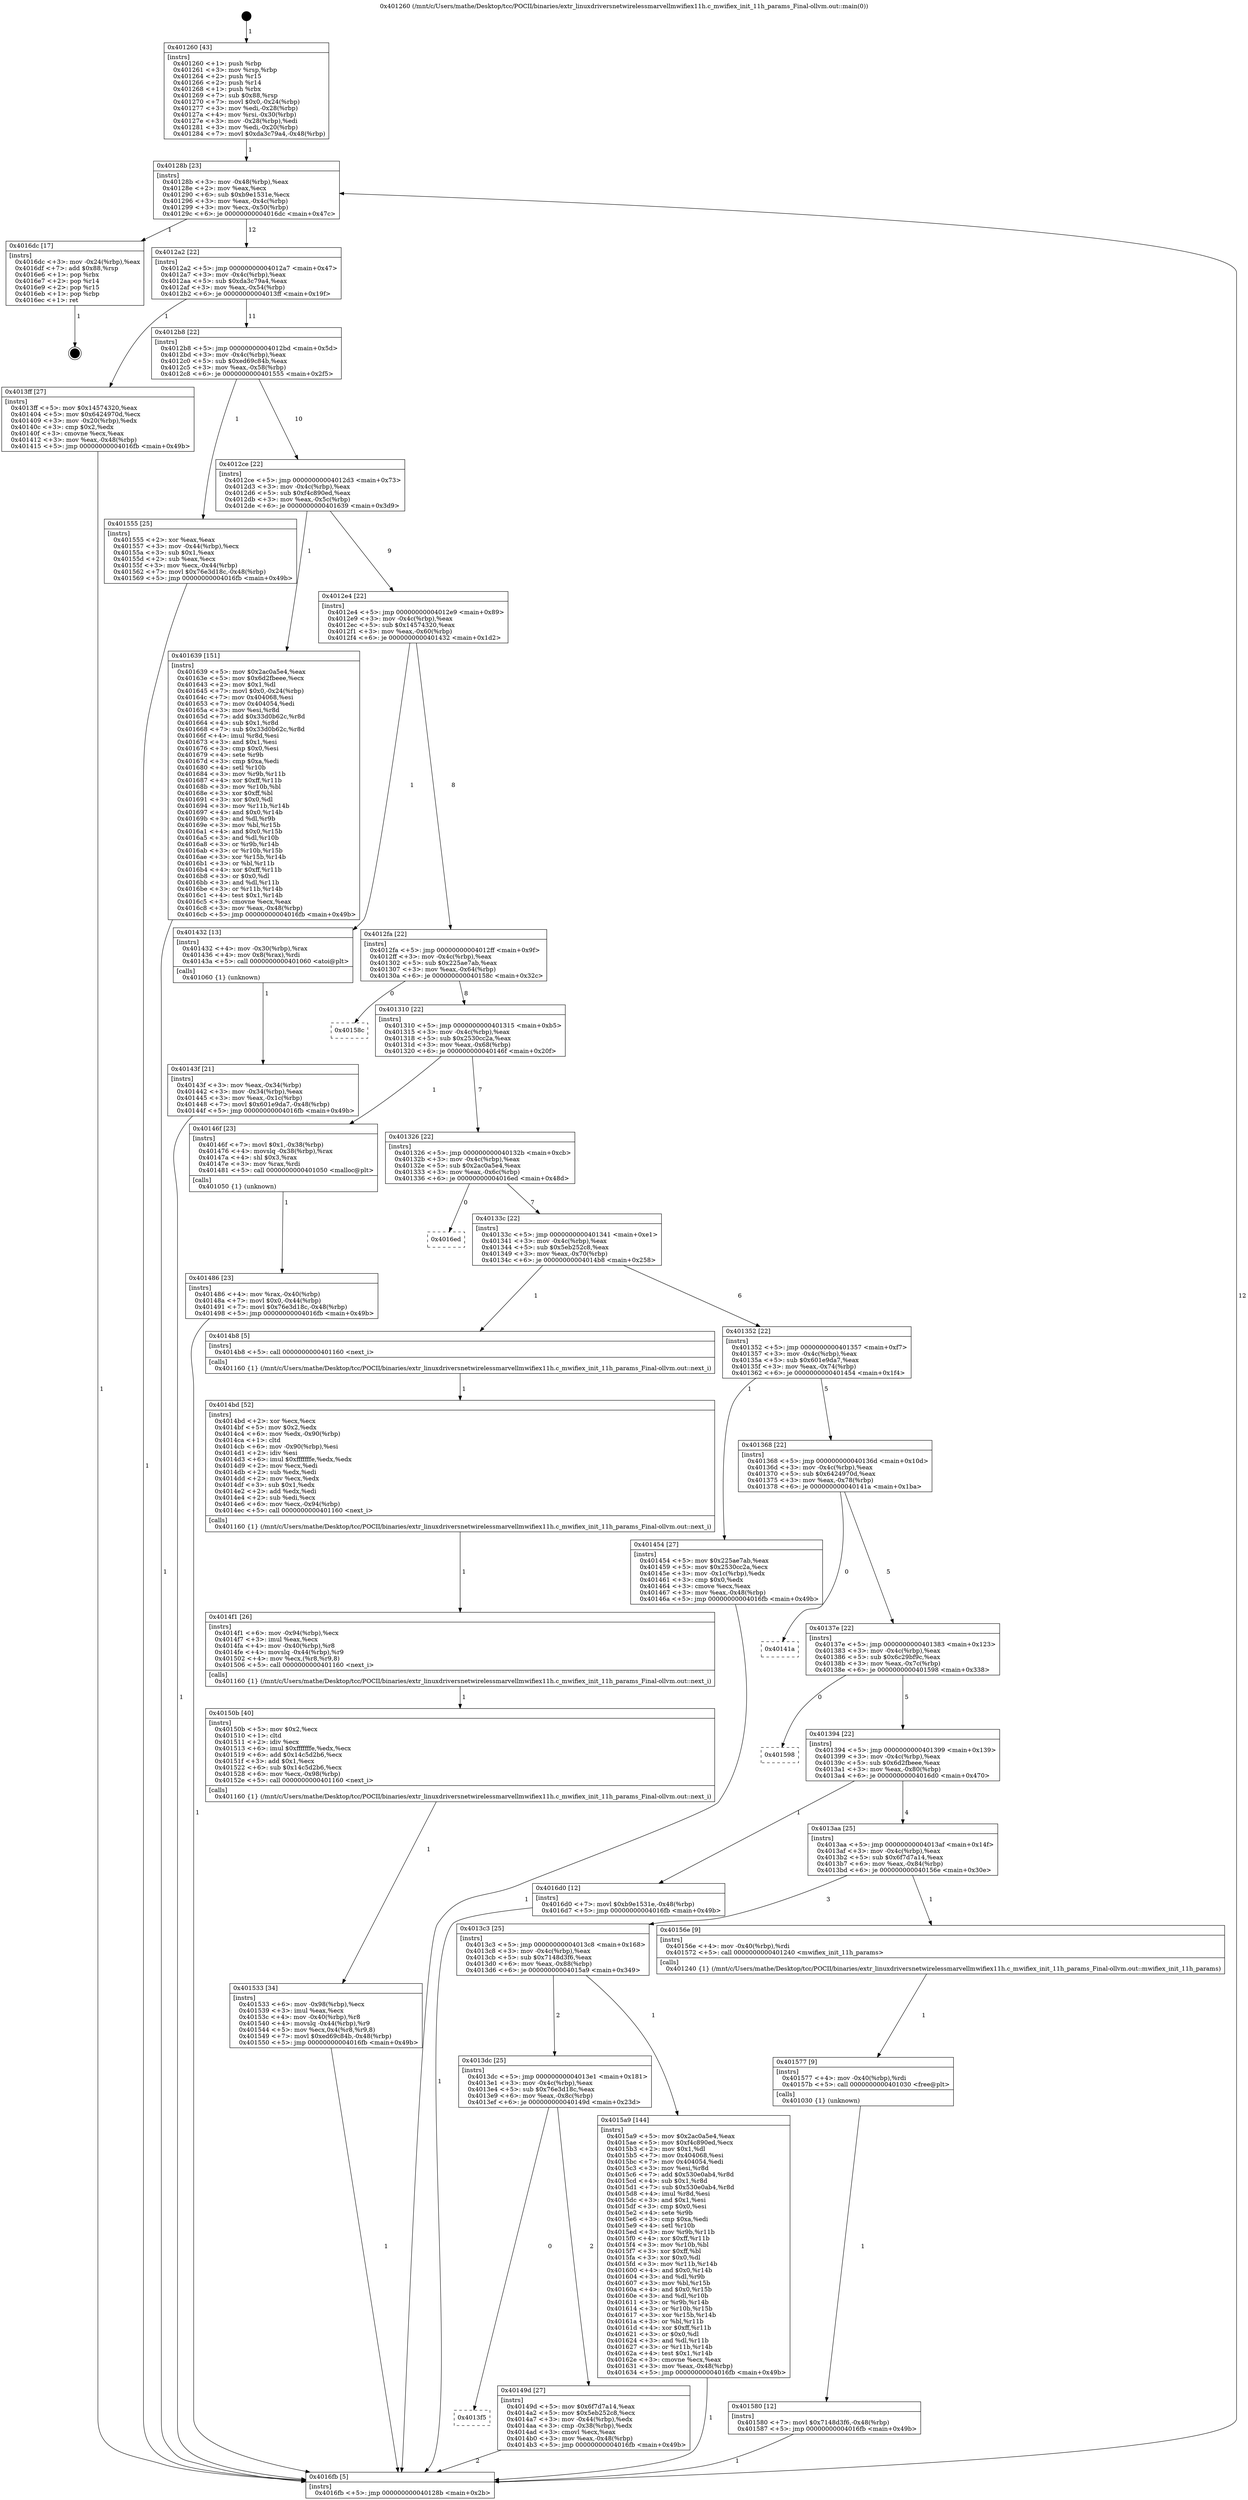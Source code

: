 digraph "0x401260" {
  label = "0x401260 (/mnt/c/Users/mathe/Desktop/tcc/POCII/binaries/extr_linuxdriversnetwirelessmarvellmwifiex11h.c_mwifiex_init_11h_params_Final-ollvm.out::main(0))"
  labelloc = "t"
  node[shape=record]

  Entry [label="",width=0.3,height=0.3,shape=circle,fillcolor=black,style=filled]
  "0x40128b" [label="{
     0x40128b [23]\l
     | [instrs]\l
     &nbsp;&nbsp;0x40128b \<+3\>: mov -0x48(%rbp),%eax\l
     &nbsp;&nbsp;0x40128e \<+2\>: mov %eax,%ecx\l
     &nbsp;&nbsp;0x401290 \<+6\>: sub $0xb9e1531e,%ecx\l
     &nbsp;&nbsp;0x401296 \<+3\>: mov %eax,-0x4c(%rbp)\l
     &nbsp;&nbsp;0x401299 \<+3\>: mov %ecx,-0x50(%rbp)\l
     &nbsp;&nbsp;0x40129c \<+6\>: je 00000000004016dc \<main+0x47c\>\l
  }"]
  "0x4016dc" [label="{
     0x4016dc [17]\l
     | [instrs]\l
     &nbsp;&nbsp;0x4016dc \<+3\>: mov -0x24(%rbp),%eax\l
     &nbsp;&nbsp;0x4016df \<+7\>: add $0x88,%rsp\l
     &nbsp;&nbsp;0x4016e6 \<+1\>: pop %rbx\l
     &nbsp;&nbsp;0x4016e7 \<+2\>: pop %r14\l
     &nbsp;&nbsp;0x4016e9 \<+2\>: pop %r15\l
     &nbsp;&nbsp;0x4016eb \<+1\>: pop %rbp\l
     &nbsp;&nbsp;0x4016ec \<+1\>: ret\l
  }"]
  "0x4012a2" [label="{
     0x4012a2 [22]\l
     | [instrs]\l
     &nbsp;&nbsp;0x4012a2 \<+5\>: jmp 00000000004012a7 \<main+0x47\>\l
     &nbsp;&nbsp;0x4012a7 \<+3\>: mov -0x4c(%rbp),%eax\l
     &nbsp;&nbsp;0x4012aa \<+5\>: sub $0xda3c79a4,%eax\l
     &nbsp;&nbsp;0x4012af \<+3\>: mov %eax,-0x54(%rbp)\l
     &nbsp;&nbsp;0x4012b2 \<+6\>: je 00000000004013ff \<main+0x19f\>\l
  }"]
  Exit [label="",width=0.3,height=0.3,shape=circle,fillcolor=black,style=filled,peripheries=2]
  "0x4013ff" [label="{
     0x4013ff [27]\l
     | [instrs]\l
     &nbsp;&nbsp;0x4013ff \<+5\>: mov $0x14574320,%eax\l
     &nbsp;&nbsp;0x401404 \<+5\>: mov $0x6424970d,%ecx\l
     &nbsp;&nbsp;0x401409 \<+3\>: mov -0x20(%rbp),%edx\l
     &nbsp;&nbsp;0x40140c \<+3\>: cmp $0x2,%edx\l
     &nbsp;&nbsp;0x40140f \<+3\>: cmovne %ecx,%eax\l
     &nbsp;&nbsp;0x401412 \<+3\>: mov %eax,-0x48(%rbp)\l
     &nbsp;&nbsp;0x401415 \<+5\>: jmp 00000000004016fb \<main+0x49b\>\l
  }"]
  "0x4012b8" [label="{
     0x4012b8 [22]\l
     | [instrs]\l
     &nbsp;&nbsp;0x4012b8 \<+5\>: jmp 00000000004012bd \<main+0x5d\>\l
     &nbsp;&nbsp;0x4012bd \<+3\>: mov -0x4c(%rbp),%eax\l
     &nbsp;&nbsp;0x4012c0 \<+5\>: sub $0xed69c84b,%eax\l
     &nbsp;&nbsp;0x4012c5 \<+3\>: mov %eax,-0x58(%rbp)\l
     &nbsp;&nbsp;0x4012c8 \<+6\>: je 0000000000401555 \<main+0x2f5\>\l
  }"]
  "0x4016fb" [label="{
     0x4016fb [5]\l
     | [instrs]\l
     &nbsp;&nbsp;0x4016fb \<+5\>: jmp 000000000040128b \<main+0x2b\>\l
  }"]
  "0x401260" [label="{
     0x401260 [43]\l
     | [instrs]\l
     &nbsp;&nbsp;0x401260 \<+1\>: push %rbp\l
     &nbsp;&nbsp;0x401261 \<+3\>: mov %rsp,%rbp\l
     &nbsp;&nbsp;0x401264 \<+2\>: push %r15\l
     &nbsp;&nbsp;0x401266 \<+2\>: push %r14\l
     &nbsp;&nbsp;0x401268 \<+1\>: push %rbx\l
     &nbsp;&nbsp;0x401269 \<+7\>: sub $0x88,%rsp\l
     &nbsp;&nbsp;0x401270 \<+7\>: movl $0x0,-0x24(%rbp)\l
     &nbsp;&nbsp;0x401277 \<+3\>: mov %edi,-0x28(%rbp)\l
     &nbsp;&nbsp;0x40127a \<+4\>: mov %rsi,-0x30(%rbp)\l
     &nbsp;&nbsp;0x40127e \<+3\>: mov -0x28(%rbp),%edi\l
     &nbsp;&nbsp;0x401281 \<+3\>: mov %edi,-0x20(%rbp)\l
     &nbsp;&nbsp;0x401284 \<+7\>: movl $0xda3c79a4,-0x48(%rbp)\l
  }"]
  "0x401580" [label="{
     0x401580 [12]\l
     | [instrs]\l
     &nbsp;&nbsp;0x401580 \<+7\>: movl $0x7148d3f6,-0x48(%rbp)\l
     &nbsp;&nbsp;0x401587 \<+5\>: jmp 00000000004016fb \<main+0x49b\>\l
  }"]
  "0x401555" [label="{
     0x401555 [25]\l
     | [instrs]\l
     &nbsp;&nbsp;0x401555 \<+2\>: xor %eax,%eax\l
     &nbsp;&nbsp;0x401557 \<+3\>: mov -0x44(%rbp),%ecx\l
     &nbsp;&nbsp;0x40155a \<+3\>: sub $0x1,%eax\l
     &nbsp;&nbsp;0x40155d \<+2\>: sub %eax,%ecx\l
     &nbsp;&nbsp;0x40155f \<+3\>: mov %ecx,-0x44(%rbp)\l
     &nbsp;&nbsp;0x401562 \<+7\>: movl $0x76e3d18c,-0x48(%rbp)\l
     &nbsp;&nbsp;0x401569 \<+5\>: jmp 00000000004016fb \<main+0x49b\>\l
  }"]
  "0x4012ce" [label="{
     0x4012ce [22]\l
     | [instrs]\l
     &nbsp;&nbsp;0x4012ce \<+5\>: jmp 00000000004012d3 \<main+0x73\>\l
     &nbsp;&nbsp;0x4012d3 \<+3\>: mov -0x4c(%rbp),%eax\l
     &nbsp;&nbsp;0x4012d6 \<+5\>: sub $0xf4c890ed,%eax\l
     &nbsp;&nbsp;0x4012db \<+3\>: mov %eax,-0x5c(%rbp)\l
     &nbsp;&nbsp;0x4012de \<+6\>: je 0000000000401639 \<main+0x3d9\>\l
  }"]
  "0x401577" [label="{
     0x401577 [9]\l
     | [instrs]\l
     &nbsp;&nbsp;0x401577 \<+4\>: mov -0x40(%rbp),%rdi\l
     &nbsp;&nbsp;0x40157b \<+5\>: call 0000000000401030 \<free@plt\>\l
     | [calls]\l
     &nbsp;&nbsp;0x401030 \{1\} (unknown)\l
  }"]
  "0x401639" [label="{
     0x401639 [151]\l
     | [instrs]\l
     &nbsp;&nbsp;0x401639 \<+5\>: mov $0x2ac0a5e4,%eax\l
     &nbsp;&nbsp;0x40163e \<+5\>: mov $0x6d2fbeee,%ecx\l
     &nbsp;&nbsp;0x401643 \<+2\>: mov $0x1,%dl\l
     &nbsp;&nbsp;0x401645 \<+7\>: movl $0x0,-0x24(%rbp)\l
     &nbsp;&nbsp;0x40164c \<+7\>: mov 0x404068,%esi\l
     &nbsp;&nbsp;0x401653 \<+7\>: mov 0x404054,%edi\l
     &nbsp;&nbsp;0x40165a \<+3\>: mov %esi,%r8d\l
     &nbsp;&nbsp;0x40165d \<+7\>: add $0x33d0b62c,%r8d\l
     &nbsp;&nbsp;0x401664 \<+4\>: sub $0x1,%r8d\l
     &nbsp;&nbsp;0x401668 \<+7\>: sub $0x33d0b62c,%r8d\l
     &nbsp;&nbsp;0x40166f \<+4\>: imul %r8d,%esi\l
     &nbsp;&nbsp;0x401673 \<+3\>: and $0x1,%esi\l
     &nbsp;&nbsp;0x401676 \<+3\>: cmp $0x0,%esi\l
     &nbsp;&nbsp;0x401679 \<+4\>: sete %r9b\l
     &nbsp;&nbsp;0x40167d \<+3\>: cmp $0xa,%edi\l
     &nbsp;&nbsp;0x401680 \<+4\>: setl %r10b\l
     &nbsp;&nbsp;0x401684 \<+3\>: mov %r9b,%r11b\l
     &nbsp;&nbsp;0x401687 \<+4\>: xor $0xff,%r11b\l
     &nbsp;&nbsp;0x40168b \<+3\>: mov %r10b,%bl\l
     &nbsp;&nbsp;0x40168e \<+3\>: xor $0xff,%bl\l
     &nbsp;&nbsp;0x401691 \<+3\>: xor $0x0,%dl\l
     &nbsp;&nbsp;0x401694 \<+3\>: mov %r11b,%r14b\l
     &nbsp;&nbsp;0x401697 \<+4\>: and $0x0,%r14b\l
     &nbsp;&nbsp;0x40169b \<+3\>: and %dl,%r9b\l
     &nbsp;&nbsp;0x40169e \<+3\>: mov %bl,%r15b\l
     &nbsp;&nbsp;0x4016a1 \<+4\>: and $0x0,%r15b\l
     &nbsp;&nbsp;0x4016a5 \<+3\>: and %dl,%r10b\l
     &nbsp;&nbsp;0x4016a8 \<+3\>: or %r9b,%r14b\l
     &nbsp;&nbsp;0x4016ab \<+3\>: or %r10b,%r15b\l
     &nbsp;&nbsp;0x4016ae \<+3\>: xor %r15b,%r14b\l
     &nbsp;&nbsp;0x4016b1 \<+3\>: or %bl,%r11b\l
     &nbsp;&nbsp;0x4016b4 \<+4\>: xor $0xff,%r11b\l
     &nbsp;&nbsp;0x4016b8 \<+3\>: or $0x0,%dl\l
     &nbsp;&nbsp;0x4016bb \<+3\>: and %dl,%r11b\l
     &nbsp;&nbsp;0x4016be \<+3\>: or %r11b,%r14b\l
     &nbsp;&nbsp;0x4016c1 \<+4\>: test $0x1,%r14b\l
     &nbsp;&nbsp;0x4016c5 \<+3\>: cmovne %ecx,%eax\l
     &nbsp;&nbsp;0x4016c8 \<+3\>: mov %eax,-0x48(%rbp)\l
     &nbsp;&nbsp;0x4016cb \<+5\>: jmp 00000000004016fb \<main+0x49b\>\l
  }"]
  "0x4012e4" [label="{
     0x4012e4 [22]\l
     | [instrs]\l
     &nbsp;&nbsp;0x4012e4 \<+5\>: jmp 00000000004012e9 \<main+0x89\>\l
     &nbsp;&nbsp;0x4012e9 \<+3\>: mov -0x4c(%rbp),%eax\l
     &nbsp;&nbsp;0x4012ec \<+5\>: sub $0x14574320,%eax\l
     &nbsp;&nbsp;0x4012f1 \<+3\>: mov %eax,-0x60(%rbp)\l
     &nbsp;&nbsp;0x4012f4 \<+6\>: je 0000000000401432 \<main+0x1d2\>\l
  }"]
  "0x401533" [label="{
     0x401533 [34]\l
     | [instrs]\l
     &nbsp;&nbsp;0x401533 \<+6\>: mov -0x98(%rbp),%ecx\l
     &nbsp;&nbsp;0x401539 \<+3\>: imul %eax,%ecx\l
     &nbsp;&nbsp;0x40153c \<+4\>: mov -0x40(%rbp),%r8\l
     &nbsp;&nbsp;0x401540 \<+4\>: movslq -0x44(%rbp),%r9\l
     &nbsp;&nbsp;0x401544 \<+5\>: mov %ecx,0x4(%r8,%r9,8)\l
     &nbsp;&nbsp;0x401549 \<+7\>: movl $0xed69c84b,-0x48(%rbp)\l
     &nbsp;&nbsp;0x401550 \<+5\>: jmp 00000000004016fb \<main+0x49b\>\l
  }"]
  "0x401432" [label="{
     0x401432 [13]\l
     | [instrs]\l
     &nbsp;&nbsp;0x401432 \<+4\>: mov -0x30(%rbp),%rax\l
     &nbsp;&nbsp;0x401436 \<+4\>: mov 0x8(%rax),%rdi\l
     &nbsp;&nbsp;0x40143a \<+5\>: call 0000000000401060 \<atoi@plt\>\l
     | [calls]\l
     &nbsp;&nbsp;0x401060 \{1\} (unknown)\l
  }"]
  "0x4012fa" [label="{
     0x4012fa [22]\l
     | [instrs]\l
     &nbsp;&nbsp;0x4012fa \<+5\>: jmp 00000000004012ff \<main+0x9f\>\l
     &nbsp;&nbsp;0x4012ff \<+3\>: mov -0x4c(%rbp),%eax\l
     &nbsp;&nbsp;0x401302 \<+5\>: sub $0x225ae7ab,%eax\l
     &nbsp;&nbsp;0x401307 \<+3\>: mov %eax,-0x64(%rbp)\l
     &nbsp;&nbsp;0x40130a \<+6\>: je 000000000040158c \<main+0x32c\>\l
  }"]
  "0x40143f" [label="{
     0x40143f [21]\l
     | [instrs]\l
     &nbsp;&nbsp;0x40143f \<+3\>: mov %eax,-0x34(%rbp)\l
     &nbsp;&nbsp;0x401442 \<+3\>: mov -0x34(%rbp),%eax\l
     &nbsp;&nbsp;0x401445 \<+3\>: mov %eax,-0x1c(%rbp)\l
     &nbsp;&nbsp;0x401448 \<+7\>: movl $0x601e9da7,-0x48(%rbp)\l
     &nbsp;&nbsp;0x40144f \<+5\>: jmp 00000000004016fb \<main+0x49b\>\l
  }"]
  "0x40150b" [label="{
     0x40150b [40]\l
     | [instrs]\l
     &nbsp;&nbsp;0x40150b \<+5\>: mov $0x2,%ecx\l
     &nbsp;&nbsp;0x401510 \<+1\>: cltd\l
     &nbsp;&nbsp;0x401511 \<+2\>: idiv %ecx\l
     &nbsp;&nbsp;0x401513 \<+6\>: imul $0xfffffffe,%edx,%ecx\l
     &nbsp;&nbsp;0x401519 \<+6\>: add $0x14c5d2b6,%ecx\l
     &nbsp;&nbsp;0x40151f \<+3\>: add $0x1,%ecx\l
     &nbsp;&nbsp;0x401522 \<+6\>: sub $0x14c5d2b6,%ecx\l
     &nbsp;&nbsp;0x401528 \<+6\>: mov %ecx,-0x98(%rbp)\l
     &nbsp;&nbsp;0x40152e \<+5\>: call 0000000000401160 \<next_i\>\l
     | [calls]\l
     &nbsp;&nbsp;0x401160 \{1\} (/mnt/c/Users/mathe/Desktop/tcc/POCII/binaries/extr_linuxdriversnetwirelessmarvellmwifiex11h.c_mwifiex_init_11h_params_Final-ollvm.out::next_i)\l
  }"]
  "0x40158c" [label="{
     0x40158c\l
  }", style=dashed]
  "0x401310" [label="{
     0x401310 [22]\l
     | [instrs]\l
     &nbsp;&nbsp;0x401310 \<+5\>: jmp 0000000000401315 \<main+0xb5\>\l
     &nbsp;&nbsp;0x401315 \<+3\>: mov -0x4c(%rbp),%eax\l
     &nbsp;&nbsp;0x401318 \<+5\>: sub $0x2530cc2a,%eax\l
     &nbsp;&nbsp;0x40131d \<+3\>: mov %eax,-0x68(%rbp)\l
     &nbsp;&nbsp;0x401320 \<+6\>: je 000000000040146f \<main+0x20f\>\l
  }"]
  "0x4014f1" [label="{
     0x4014f1 [26]\l
     | [instrs]\l
     &nbsp;&nbsp;0x4014f1 \<+6\>: mov -0x94(%rbp),%ecx\l
     &nbsp;&nbsp;0x4014f7 \<+3\>: imul %eax,%ecx\l
     &nbsp;&nbsp;0x4014fa \<+4\>: mov -0x40(%rbp),%r8\l
     &nbsp;&nbsp;0x4014fe \<+4\>: movslq -0x44(%rbp),%r9\l
     &nbsp;&nbsp;0x401502 \<+4\>: mov %ecx,(%r8,%r9,8)\l
     &nbsp;&nbsp;0x401506 \<+5\>: call 0000000000401160 \<next_i\>\l
     | [calls]\l
     &nbsp;&nbsp;0x401160 \{1\} (/mnt/c/Users/mathe/Desktop/tcc/POCII/binaries/extr_linuxdriversnetwirelessmarvellmwifiex11h.c_mwifiex_init_11h_params_Final-ollvm.out::next_i)\l
  }"]
  "0x40146f" [label="{
     0x40146f [23]\l
     | [instrs]\l
     &nbsp;&nbsp;0x40146f \<+7\>: movl $0x1,-0x38(%rbp)\l
     &nbsp;&nbsp;0x401476 \<+4\>: movslq -0x38(%rbp),%rax\l
     &nbsp;&nbsp;0x40147a \<+4\>: shl $0x3,%rax\l
     &nbsp;&nbsp;0x40147e \<+3\>: mov %rax,%rdi\l
     &nbsp;&nbsp;0x401481 \<+5\>: call 0000000000401050 \<malloc@plt\>\l
     | [calls]\l
     &nbsp;&nbsp;0x401050 \{1\} (unknown)\l
  }"]
  "0x401326" [label="{
     0x401326 [22]\l
     | [instrs]\l
     &nbsp;&nbsp;0x401326 \<+5\>: jmp 000000000040132b \<main+0xcb\>\l
     &nbsp;&nbsp;0x40132b \<+3\>: mov -0x4c(%rbp),%eax\l
     &nbsp;&nbsp;0x40132e \<+5\>: sub $0x2ac0a5e4,%eax\l
     &nbsp;&nbsp;0x401333 \<+3\>: mov %eax,-0x6c(%rbp)\l
     &nbsp;&nbsp;0x401336 \<+6\>: je 00000000004016ed \<main+0x48d\>\l
  }"]
  "0x4014bd" [label="{
     0x4014bd [52]\l
     | [instrs]\l
     &nbsp;&nbsp;0x4014bd \<+2\>: xor %ecx,%ecx\l
     &nbsp;&nbsp;0x4014bf \<+5\>: mov $0x2,%edx\l
     &nbsp;&nbsp;0x4014c4 \<+6\>: mov %edx,-0x90(%rbp)\l
     &nbsp;&nbsp;0x4014ca \<+1\>: cltd\l
     &nbsp;&nbsp;0x4014cb \<+6\>: mov -0x90(%rbp),%esi\l
     &nbsp;&nbsp;0x4014d1 \<+2\>: idiv %esi\l
     &nbsp;&nbsp;0x4014d3 \<+6\>: imul $0xfffffffe,%edx,%edx\l
     &nbsp;&nbsp;0x4014d9 \<+2\>: mov %ecx,%edi\l
     &nbsp;&nbsp;0x4014db \<+2\>: sub %edx,%edi\l
     &nbsp;&nbsp;0x4014dd \<+2\>: mov %ecx,%edx\l
     &nbsp;&nbsp;0x4014df \<+3\>: sub $0x1,%edx\l
     &nbsp;&nbsp;0x4014e2 \<+2\>: add %edx,%edi\l
     &nbsp;&nbsp;0x4014e4 \<+2\>: sub %edi,%ecx\l
     &nbsp;&nbsp;0x4014e6 \<+6\>: mov %ecx,-0x94(%rbp)\l
     &nbsp;&nbsp;0x4014ec \<+5\>: call 0000000000401160 \<next_i\>\l
     | [calls]\l
     &nbsp;&nbsp;0x401160 \{1\} (/mnt/c/Users/mathe/Desktop/tcc/POCII/binaries/extr_linuxdriversnetwirelessmarvellmwifiex11h.c_mwifiex_init_11h_params_Final-ollvm.out::next_i)\l
  }"]
  "0x4016ed" [label="{
     0x4016ed\l
  }", style=dashed]
  "0x40133c" [label="{
     0x40133c [22]\l
     | [instrs]\l
     &nbsp;&nbsp;0x40133c \<+5\>: jmp 0000000000401341 \<main+0xe1\>\l
     &nbsp;&nbsp;0x401341 \<+3\>: mov -0x4c(%rbp),%eax\l
     &nbsp;&nbsp;0x401344 \<+5\>: sub $0x5eb252c8,%eax\l
     &nbsp;&nbsp;0x401349 \<+3\>: mov %eax,-0x70(%rbp)\l
     &nbsp;&nbsp;0x40134c \<+6\>: je 00000000004014b8 \<main+0x258\>\l
  }"]
  "0x4013f5" [label="{
     0x4013f5\l
  }", style=dashed]
  "0x4014b8" [label="{
     0x4014b8 [5]\l
     | [instrs]\l
     &nbsp;&nbsp;0x4014b8 \<+5\>: call 0000000000401160 \<next_i\>\l
     | [calls]\l
     &nbsp;&nbsp;0x401160 \{1\} (/mnt/c/Users/mathe/Desktop/tcc/POCII/binaries/extr_linuxdriversnetwirelessmarvellmwifiex11h.c_mwifiex_init_11h_params_Final-ollvm.out::next_i)\l
  }"]
  "0x401352" [label="{
     0x401352 [22]\l
     | [instrs]\l
     &nbsp;&nbsp;0x401352 \<+5\>: jmp 0000000000401357 \<main+0xf7\>\l
     &nbsp;&nbsp;0x401357 \<+3\>: mov -0x4c(%rbp),%eax\l
     &nbsp;&nbsp;0x40135a \<+5\>: sub $0x601e9da7,%eax\l
     &nbsp;&nbsp;0x40135f \<+3\>: mov %eax,-0x74(%rbp)\l
     &nbsp;&nbsp;0x401362 \<+6\>: je 0000000000401454 \<main+0x1f4\>\l
  }"]
  "0x40149d" [label="{
     0x40149d [27]\l
     | [instrs]\l
     &nbsp;&nbsp;0x40149d \<+5\>: mov $0x6f7d7a14,%eax\l
     &nbsp;&nbsp;0x4014a2 \<+5\>: mov $0x5eb252c8,%ecx\l
     &nbsp;&nbsp;0x4014a7 \<+3\>: mov -0x44(%rbp),%edx\l
     &nbsp;&nbsp;0x4014aa \<+3\>: cmp -0x38(%rbp),%edx\l
     &nbsp;&nbsp;0x4014ad \<+3\>: cmovl %ecx,%eax\l
     &nbsp;&nbsp;0x4014b0 \<+3\>: mov %eax,-0x48(%rbp)\l
     &nbsp;&nbsp;0x4014b3 \<+5\>: jmp 00000000004016fb \<main+0x49b\>\l
  }"]
  "0x401454" [label="{
     0x401454 [27]\l
     | [instrs]\l
     &nbsp;&nbsp;0x401454 \<+5\>: mov $0x225ae7ab,%eax\l
     &nbsp;&nbsp;0x401459 \<+5\>: mov $0x2530cc2a,%ecx\l
     &nbsp;&nbsp;0x40145e \<+3\>: mov -0x1c(%rbp),%edx\l
     &nbsp;&nbsp;0x401461 \<+3\>: cmp $0x0,%edx\l
     &nbsp;&nbsp;0x401464 \<+3\>: cmove %ecx,%eax\l
     &nbsp;&nbsp;0x401467 \<+3\>: mov %eax,-0x48(%rbp)\l
     &nbsp;&nbsp;0x40146a \<+5\>: jmp 00000000004016fb \<main+0x49b\>\l
  }"]
  "0x401368" [label="{
     0x401368 [22]\l
     | [instrs]\l
     &nbsp;&nbsp;0x401368 \<+5\>: jmp 000000000040136d \<main+0x10d\>\l
     &nbsp;&nbsp;0x40136d \<+3\>: mov -0x4c(%rbp),%eax\l
     &nbsp;&nbsp;0x401370 \<+5\>: sub $0x6424970d,%eax\l
     &nbsp;&nbsp;0x401375 \<+3\>: mov %eax,-0x78(%rbp)\l
     &nbsp;&nbsp;0x401378 \<+6\>: je 000000000040141a \<main+0x1ba\>\l
  }"]
  "0x401486" [label="{
     0x401486 [23]\l
     | [instrs]\l
     &nbsp;&nbsp;0x401486 \<+4\>: mov %rax,-0x40(%rbp)\l
     &nbsp;&nbsp;0x40148a \<+7\>: movl $0x0,-0x44(%rbp)\l
     &nbsp;&nbsp;0x401491 \<+7\>: movl $0x76e3d18c,-0x48(%rbp)\l
     &nbsp;&nbsp;0x401498 \<+5\>: jmp 00000000004016fb \<main+0x49b\>\l
  }"]
  "0x4013dc" [label="{
     0x4013dc [25]\l
     | [instrs]\l
     &nbsp;&nbsp;0x4013dc \<+5\>: jmp 00000000004013e1 \<main+0x181\>\l
     &nbsp;&nbsp;0x4013e1 \<+3\>: mov -0x4c(%rbp),%eax\l
     &nbsp;&nbsp;0x4013e4 \<+5\>: sub $0x76e3d18c,%eax\l
     &nbsp;&nbsp;0x4013e9 \<+6\>: mov %eax,-0x8c(%rbp)\l
     &nbsp;&nbsp;0x4013ef \<+6\>: je 000000000040149d \<main+0x23d\>\l
  }"]
  "0x40141a" [label="{
     0x40141a\l
  }", style=dashed]
  "0x40137e" [label="{
     0x40137e [22]\l
     | [instrs]\l
     &nbsp;&nbsp;0x40137e \<+5\>: jmp 0000000000401383 \<main+0x123\>\l
     &nbsp;&nbsp;0x401383 \<+3\>: mov -0x4c(%rbp),%eax\l
     &nbsp;&nbsp;0x401386 \<+5\>: sub $0x6c29bf9c,%eax\l
     &nbsp;&nbsp;0x40138b \<+3\>: mov %eax,-0x7c(%rbp)\l
     &nbsp;&nbsp;0x40138e \<+6\>: je 0000000000401598 \<main+0x338\>\l
  }"]
  "0x4015a9" [label="{
     0x4015a9 [144]\l
     | [instrs]\l
     &nbsp;&nbsp;0x4015a9 \<+5\>: mov $0x2ac0a5e4,%eax\l
     &nbsp;&nbsp;0x4015ae \<+5\>: mov $0xf4c890ed,%ecx\l
     &nbsp;&nbsp;0x4015b3 \<+2\>: mov $0x1,%dl\l
     &nbsp;&nbsp;0x4015b5 \<+7\>: mov 0x404068,%esi\l
     &nbsp;&nbsp;0x4015bc \<+7\>: mov 0x404054,%edi\l
     &nbsp;&nbsp;0x4015c3 \<+3\>: mov %esi,%r8d\l
     &nbsp;&nbsp;0x4015c6 \<+7\>: add $0x530e0ab4,%r8d\l
     &nbsp;&nbsp;0x4015cd \<+4\>: sub $0x1,%r8d\l
     &nbsp;&nbsp;0x4015d1 \<+7\>: sub $0x530e0ab4,%r8d\l
     &nbsp;&nbsp;0x4015d8 \<+4\>: imul %r8d,%esi\l
     &nbsp;&nbsp;0x4015dc \<+3\>: and $0x1,%esi\l
     &nbsp;&nbsp;0x4015df \<+3\>: cmp $0x0,%esi\l
     &nbsp;&nbsp;0x4015e2 \<+4\>: sete %r9b\l
     &nbsp;&nbsp;0x4015e6 \<+3\>: cmp $0xa,%edi\l
     &nbsp;&nbsp;0x4015e9 \<+4\>: setl %r10b\l
     &nbsp;&nbsp;0x4015ed \<+3\>: mov %r9b,%r11b\l
     &nbsp;&nbsp;0x4015f0 \<+4\>: xor $0xff,%r11b\l
     &nbsp;&nbsp;0x4015f4 \<+3\>: mov %r10b,%bl\l
     &nbsp;&nbsp;0x4015f7 \<+3\>: xor $0xff,%bl\l
     &nbsp;&nbsp;0x4015fa \<+3\>: xor $0x0,%dl\l
     &nbsp;&nbsp;0x4015fd \<+3\>: mov %r11b,%r14b\l
     &nbsp;&nbsp;0x401600 \<+4\>: and $0x0,%r14b\l
     &nbsp;&nbsp;0x401604 \<+3\>: and %dl,%r9b\l
     &nbsp;&nbsp;0x401607 \<+3\>: mov %bl,%r15b\l
     &nbsp;&nbsp;0x40160a \<+4\>: and $0x0,%r15b\l
     &nbsp;&nbsp;0x40160e \<+3\>: and %dl,%r10b\l
     &nbsp;&nbsp;0x401611 \<+3\>: or %r9b,%r14b\l
     &nbsp;&nbsp;0x401614 \<+3\>: or %r10b,%r15b\l
     &nbsp;&nbsp;0x401617 \<+3\>: xor %r15b,%r14b\l
     &nbsp;&nbsp;0x40161a \<+3\>: or %bl,%r11b\l
     &nbsp;&nbsp;0x40161d \<+4\>: xor $0xff,%r11b\l
     &nbsp;&nbsp;0x401621 \<+3\>: or $0x0,%dl\l
     &nbsp;&nbsp;0x401624 \<+3\>: and %dl,%r11b\l
     &nbsp;&nbsp;0x401627 \<+3\>: or %r11b,%r14b\l
     &nbsp;&nbsp;0x40162a \<+4\>: test $0x1,%r14b\l
     &nbsp;&nbsp;0x40162e \<+3\>: cmovne %ecx,%eax\l
     &nbsp;&nbsp;0x401631 \<+3\>: mov %eax,-0x48(%rbp)\l
     &nbsp;&nbsp;0x401634 \<+5\>: jmp 00000000004016fb \<main+0x49b\>\l
  }"]
  "0x401598" [label="{
     0x401598\l
  }", style=dashed]
  "0x401394" [label="{
     0x401394 [22]\l
     | [instrs]\l
     &nbsp;&nbsp;0x401394 \<+5\>: jmp 0000000000401399 \<main+0x139\>\l
     &nbsp;&nbsp;0x401399 \<+3\>: mov -0x4c(%rbp),%eax\l
     &nbsp;&nbsp;0x40139c \<+5\>: sub $0x6d2fbeee,%eax\l
     &nbsp;&nbsp;0x4013a1 \<+3\>: mov %eax,-0x80(%rbp)\l
     &nbsp;&nbsp;0x4013a4 \<+6\>: je 00000000004016d0 \<main+0x470\>\l
  }"]
  "0x4013c3" [label="{
     0x4013c3 [25]\l
     | [instrs]\l
     &nbsp;&nbsp;0x4013c3 \<+5\>: jmp 00000000004013c8 \<main+0x168\>\l
     &nbsp;&nbsp;0x4013c8 \<+3\>: mov -0x4c(%rbp),%eax\l
     &nbsp;&nbsp;0x4013cb \<+5\>: sub $0x7148d3f6,%eax\l
     &nbsp;&nbsp;0x4013d0 \<+6\>: mov %eax,-0x88(%rbp)\l
     &nbsp;&nbsp;0x4013d6 \<+6\>: je 00000000004015a9 \<main+0x349\>\l
  }"]
  "0x4016d0" [label="{
     0x4016d0 [12]\l
     | [instrs]\l
     &nbsp;&nbsp;0x4016d0 \<+7\>: movl $0xb9e1531e,-0x48(%rbp)\l
     &nbsp;&nbsp;0x4016d7 \<+5\>: jmp 00000000004016fb \<main+0x49b\>\l
  }"]
  "0x4013aa" [label="{
     0x4013aa [25]\l
     | [instrs]\l
     &nbsp;&nbsp;0x4013aa \<+5\>: jmp 00000000004013af \<main+0x14f\>\l
     &nbsp;&nbsp;0x4013af \<+3\>: mov -0x4c(%rbp),%eax\l
     &nbsp;&nbsp;0x4013b2 \<+5\>: sub $0x6f7d7a14,%eax\l
     &nbsp;&nbsp;0x4013b7 \<+6\>: mov %eax,-0x84(%rbp)\l
     &nbsp;&nbsp;0x4013bd \<+6\>: je 000000000040156e \<main+0x30e\>\l
  }"]
  "0x40156e" [label="{
     0x40156e [9]\l
     | [instrs]\l
     &nbsp;&nbsp;0x40156e \<+4\>: mov -0x40(%rbp),%rdi\l
     &nbsp;&nbsp;0x401572 \<+5\>: call 0000000000401240 \<mwifiex_init_11h_params\>\l
     | [calls]\l
     &nbsp;&nbsp;0x401240 \{1\} (/mnt/c/Users/mathe/Desktop/tcc/POCII/binaries/extr_linuxdriversnetwirelessmarvellmwifiex11h.c_mwifiex_init_11h_params_Final-ollvm.out::mwifiex_init_11h_params)\l
  }"]
  Entry -> "0x401260" [label=" 1"]
  "0x40128b" -> "0x4016dc" [label=" 1"]
  "0x40128b" -> "0x4012a2" [label=" 12"]
  "0x4016dc" -> Exit [label=" 1"]
  "0x4012a2" -> "0x4013ff" [label=" 1"]
  "0x4012a2" -> "0x4012b8" [label=" 11"]
  "0x4013ff" -> "0x4016fb" [label=" 1"]
  "0x401260" -> "0x40128b" [label=" 1"]
  "0x4016fb" -> "0x40128b" [label=" 12"]
  "0x4016d0" -> "0x4016fb" [label=" 1"]
  "0x4012b8" -> "0x401555" [label=" 1"]
  "0x4012b8" -> "0x4012ce" [label=" 10"]
  "0x401639" -> "0x4016fb" [label=" 1"]
  "0x4012ce" -> "0x401639" [label=" 1"]
  "0x4012ce" -> "0x4012e4" [label=" 9"]
  "0x4015a9" -> "0x4016fb" [label=" 1"]
  "0x4012e4" -> "0x401432" [label=" 1"]
  "0x4012e4" -> "0x4012fa" [label=" 8"]
  "0x401432" -> "0x40143f" [label=" 1"]
  "0x40143f" -> "0x4016fb" [label=" 1"]
  "0x401580" -> "0x4016fb" [label=" 1"]
  "0x4012fa" -> "0x40158c" [label=" 0"]
  "0x4012fa" -> "0x401310" [label=" 8"]
  "0x401577" -> "0x401580" [label=" 1"]
  "0x401310" -> "0x40146f" [label=" 1"]
  "0x401310" -> "0x401326" [label=" 7"]
  "0x40156e" -> "0x401577" [label=" 1"]
  "0x401326" -> "0x4016ed" [label=" 0"]
  "0x401326" -> "0x40133c" [label=" 7"]
  "0x401555" -> "0x4016fb" [label=" 1"]
  "0x40133c" -> "0x4014b8" [label=" 1"]
  "0x40133c" -> "0x401352" [label=" 6"]
  "0x401533" -> "0x4016fb" [label=" 1"]
  "0x401352" -> "0x401454" [label=" 1"]
  "0x401352" -> "0x401368" [label=" 5"]
  "0x401454" -> "0x4016fb" [label=" 1"]
  "0x40146f" -> "0x401486" [label=" 1"]
  "0x401486" -> "0x4016fb" [label=" 1"]
  "0x40150b" -> "0x401533" [label=" 1"]
  "0x401368" -> "0x40141a" [label=" 0"]
  "0x401368" -> "0x40137e" [label=" 5"]
  "0x4014bd" -> "0x4014f1" [label=" 1"]
  "0x40137e" -> "0x401598" [label=" 0"]
  "0x40137e" -> "0x401394" [label=" 5"]
  "0x4014b8" -> "0x4014bd" [label=" 1"]
  "0x401394" -> "0x4016d0" [label=" 1"]
  "0x401394" -> "0x4013aa" [label=" 4"]
  "0x4013dc" -> "0x4013f5" [label=" 0"]
  "0x4013aa" -> "0x40156e" [label=" 1"]
  "0x4013aa" -> "0x4013c3" [label=" 3"]
  "0x40149d" -> "0x4016fb" [label=" 2"]
  "0x4013c3" -> "0x4015a9" [label=" 1"]
  "0x4013c3" -> "0x4013dc" [label=" 2"]
  "0x4014f1" -> "0x40150b" [label=" 1"]
  "0x4013dc" -> "0x40149d" [label=" 2"]
}
